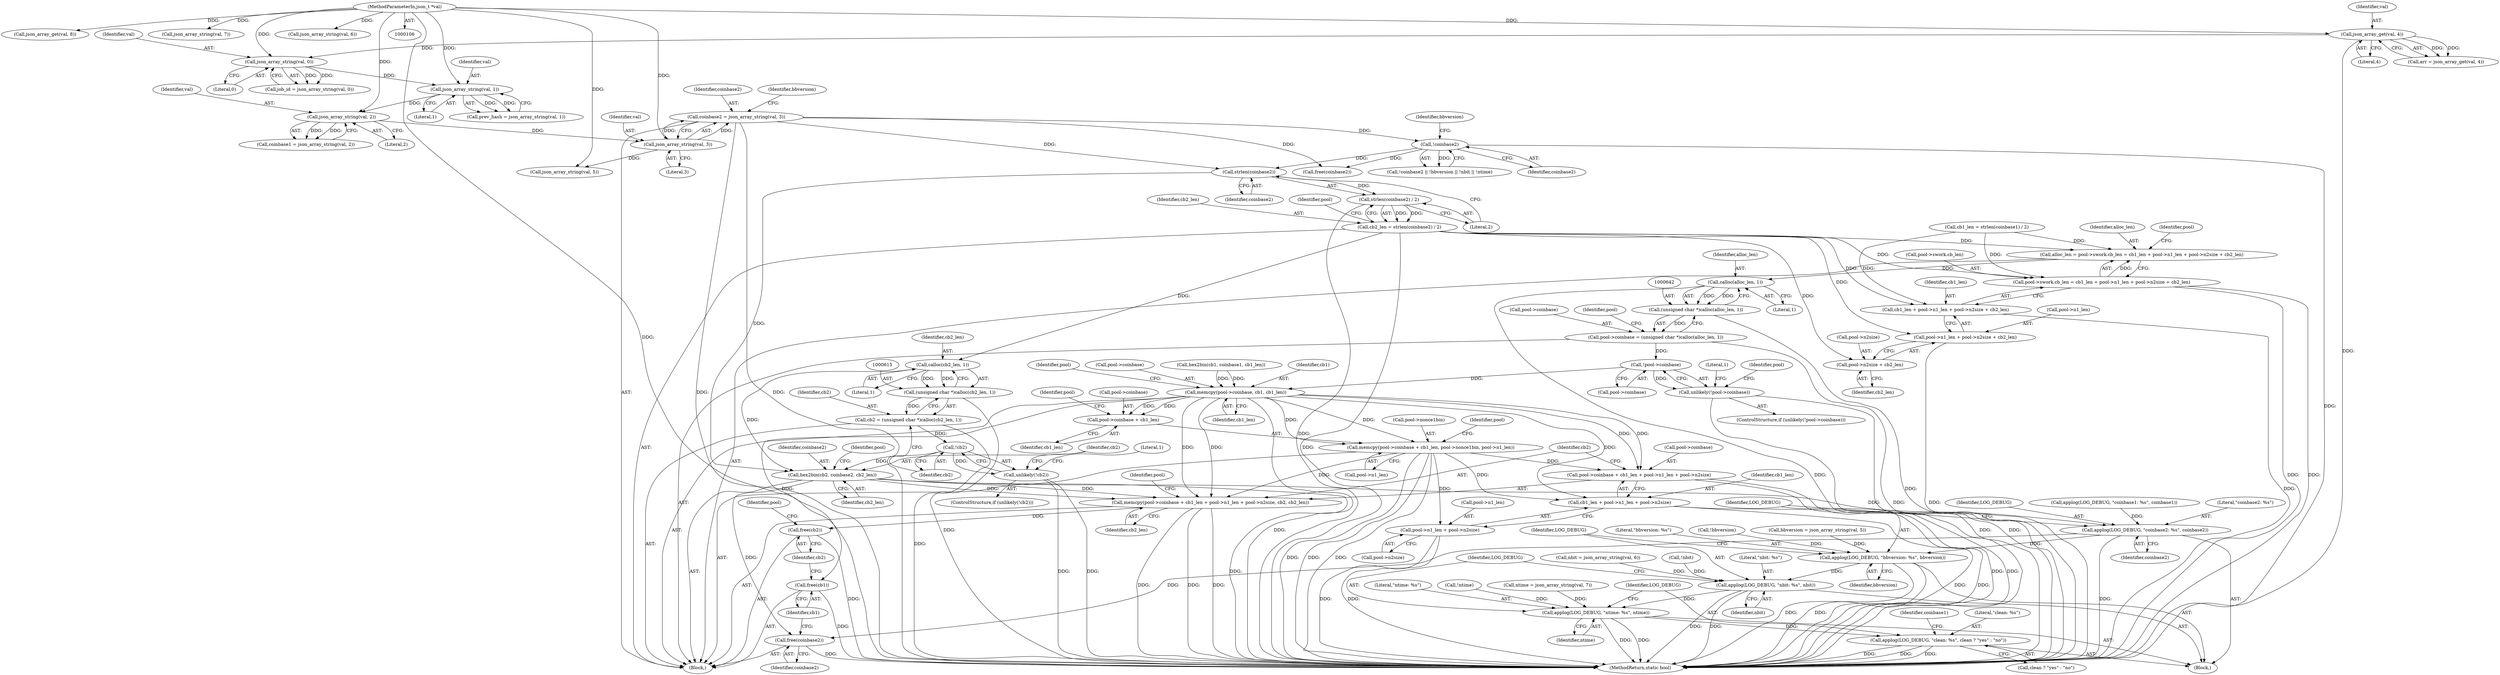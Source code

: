 digraph "0_sgminer_910c36089940e81fb85c65b8e63dcd2fac71470c@API" {
"1000298" [label="(Call,strlen(coinbase2))"];
"1000163" [label="(Call,coinbase2 = json_array_string(val, 3))"];
"1000165" [label="(Call,json_array_string(val, 3))"];
"1000160" [label="(Call,json_array_string(val, 2))"];
"1000155" [label="(Call,json_array_string(val, 1))"];
"1000150" [label="(Call,json_array_string(val, 0))"];
"1000133" [label="(Call,json_array_get(val, 4))"];
"1000108" [label="(MethodParameterIn,json_t *val)"];
"1000200" [label="(Call,!coinbase2)"];
"1000297" [label="(Call,strlen(coinbase2) / 2)"];
"1000295" [label="(Call,cb2_len = strlen(coinbase2) / 2)"];
"1000329" [label="(Call,alloc_len = pool->swork.cb_len = cb1_len + pool->n1_len + pool->n2size + cb2_len)"];
"1000643" [label="(Call,calloc(alloc_len, 1))"];
"1000641" [label="(Call,(unsigned char *)calloc(alloc_len, 1))"];
"1000637" [label="(Call,pool->coinbase = (unsigned char *)calloc(alloc_len, 1))"];
"1000648" [label="(Call,!pool->coinbase)"];
"1000647" [label="(Call,unlikely(!pool->coinbase))"];
"1000655" [label="(Call,memcpy(pool->coinbase, cb1, cb1_len))"];
"1000661" [label="(Call,memcpy(pool->coinbase + cb1_len, pool->nonce1bin, pool->n1_len))"];
"1000673" [label="(Call,memcpy(pool->coinbase + cb1_len + pool->n1_len + pool->n2size, cb2, cb2_len))"];
"1000738" [label="(Call,free(cb2))"];
"1000674" [label="(Call,pool->coinbase + cb1_len + pool->n1_len + pool->n2size)"];
"1000678" [label="(Call,cb1_len + pool->n1_len + pool->n2size)"];
"1000680" [label="(Call,pool->n1_len + pool->n2size)"];
"1000662" [label="(Call,pool->coinbase + cb1_len)"];
"1000736" [label="(Call,free(cb1))"];
"1000331" [label="(Call,pool->swork.cb_len = cb1_len + pool->n1_len + pool->n2size + cb2_len)"];
"1000337" [label="(Call,cb1_len + pool->n1_len + pool->n2size + cb2_len)"];
"1000339" [label="(Call,pool->n1_len + pool->n2size + cb2_len)"];
"1000343" [label="(Call,pool->n2size + cb2_len)"];
"1000616" [label="(Call,calloc(cb2_len, 1))"];
"1000614" [label="(Call,(unsigned char *)calloc(cb2_len, 1))"];
"1000612" [label="(Call,cb2 = (unsigned char *)calloc(cb2_len, 1))"];
"1000621" [label="(Call,!cb2)"];
"1000620" [label="(Call,unlikely(!cb2))"];
"1000626" [label="(Call,hex2bin(cb2, coinbase2, cb2_len))"];
"1000709" [label="(Call,applog(LOG_DEBUG, \"coinbase2: %s\", coinbase2))"];
"1000713" [label="(Call,applog(LOG_DEBUG, \"bbversion: %s\", bbversion))"];
"1000717" [label="(Call,applog(LOG_DEBUG, \"nbit: %s\", nbit))"];
"1000721" [label="(Call,applog(LOG_DEBUG, \"ntime: %s\", ntime))"];
"1000725" [label="(Call,applog(LOG_DEBUG, \"clean: %s\", clean ? \"yes\" : \"no\"))"];
"1000734" [label="(Call,free(coinbase2))"];
"1000637" [label="(Call,pool->coinbase = (unsigned char *)calloc(alloc_len, 1))"];
"1000661" [label="(Call,memcpy(pool->coinbase + cb1_len, pool->nonce1bin, pool->n1_len))"];
"1000739" [label="(Identifier,cb2)"];
"1000148" [label="(Call,job_id = json_array_string(val, 0))"];
"1000668" [label="(Identifier,pool)"];
"1000673" [label="(Call,memcpy(pool->coinbase + cb1_len + pool->n1_len + pool->n2size, cb2, cb2_len))"];
"1000664" [label="(Identifier,pool)"];
"1000155" [label="(Call,json_array_string(val, 1))"];
"1000169" [label="(Identifier,bbversion)"];
"1000714" [label="(Identifier,LOG_DEBUG)"];
"1000656" [label="(Call,pool->coinbase)"];
"1000667" [label="(Call,pool->nonce1bin)"];
"1000736" [label="(Call,free(cb1))"];
"1000108" [label="(MethodParameterIn,json_t *val)"];
"1000679" [label="(Identifier,cb1_len)"];
"1000152" [label="(Literal,0)"];
"1000663" [label="(Call,pool->coinbase)"];
"1000687" [label="(Identifier,cb2)"];
"1000628" [label="(Identifier,coinbase2)"];
"1000161" [label="(Identifier,val)"];
"1000186" [label="(Call,json_array_get(val, 8))"];
"1000646" [label="(ControlStructure,if (unlikely(!pool->coinbase)))"];
"1000131" [label="(Call,arr = json_array_get(val, 4))"];
"1000705" [label="(Call,applog(LOG_DEBUG, \"coinbase1: %s\", coinbase1))"];
"1000204" [label="(Identifier,bbversion)"];
"1000295" [label="(Call,cb2_len = strlen(coinbase2) / 2)"];
"1000614" [label="(Call,(unsigned char *)calloc(cb2_len, 1))"];
"1000329" [label="(Call,alloc_len = pool->swork.cb_len = cb1_len + pool->n1_len + pool->n2size + cb2_len)"];
"1000621" [label="(Call,!cb2)"];
"1000718" [label="(Identifier,LOG_DEBUG)"];
"1000350" [label="(Identifier,pool)"];
"1000632" [label="(Identifier,pool)"];
"1000613" [label="(Identifier,cb2)"];
"1000167" [label="(Literal,3)"];
"1000157" [label="(Literal,1)"];
"1000660" [label="(Identifier,cb1_len)"];
"1000300" [label="(Literal,2)"];
"1000723" [label="(Literal,\"ntime: %s\")"];
"1000733" [label="(Identifier,coinbase1)"];
"1000624" [label="(Literal,1)"];
"1000676" [label="(Identifier,pool)"];
"1000735" [label="(Identifier,coinbase2)"];
"1000647" [label="(Call,unlikely(!pool->coinbase))"];
"1000618" [label="(Literal,1)"];
"1000617" [label="(Identifier,cb2_len)"];
"1000203" [label="(Call,!bbversion)"];
"1000296" [label="(Identifier,cb2_len)"];
"1000657" [label="(Identifier,pool)"];
"1000681" [label="(Call,pool->n1_len)"];
"1000717" [label="(Call,applog(LOG_DEBUG, \"nbit: %s\", nbit))"];
"1000612" [label="(Call,cb2 = (unsigned char *)calloc(cb2_len, 1))"];
"1000711" [label="(Literal,\"coinbase2: %s\")"];
"1000737" [label="(Identifier,cb1)"];
"1000225" [label="(Call,free(coinbase2))"];
"1000622" [label="(Identifier,cb2)"];
"1000655" [label="(Call,memcpy(pool->coinbase, cb1, cb1_len))"];
"1000162" [label="(Literal,2)"];
"1000200" [label="(Call,!coinbase2)"];
"1000680" [label="(Call,pool->n1_len + pool->n2size)"];
"1000299" [label="(Identifier,coinbase2)"];
"1000641" [label="(Call,(unsigned char *)calloc(alloc_len, 1))"];
"1000337" [label="(Call,cb1_len + pool->n1_len + pool->n2size + cb2_len)"];
"1000153" [label="(Call,prev_hash = json_array_string(val, 1))"];
"1000629" [label="(Identifier,cb2_len)"];
"1000150" [label="(Call,json_array_string(val, 0))"];
"1000160" [label="(Call,json_array_string(val, 2))"];
"1000164" [label="(Identifier,coinbase2)"];
"1000619" [label="(ControlStructure,if (unlikely(!cb2)))"];
"1000165" [label="(Call,json_array_string(val, 3))"];
"1000696" [label="(Block,)"];
"1000199" [label="(Call,!coinbase2 || !bbversion || !nbit || !ntime)"];
"1000692" [label="(Identifier,pool)"];
"1000649" [label="(Call,pool->coinbase)"];
"1000662" [label="(Call,pool->coinbase + cb1_len)"];
"1000710" [label="(Identifier,LOG_DEBUG)"];
"1000659" [label="(Identifier,cb1)"];
"1000709" [label="(Call,applog(LOG_DEBUG, \"coinbase2: %s\", coinbase2))"];
"1000688" [label="(Identifier,cb2_len)"];
"1000675" [label="(Call,pool->coinbase)"];
"1000339" [label="(Call,pool->n1_len + pool->n2size + cb2_len)"];
"1000344" [label="(Call,pool->n2size)"];
"1000168" [label="(Call,bbversion = json_array_string(val, 5))"];
"1000670" [label="(Call,pool->n1_len)"];
"1000616" [label="(Call,calloc(cb2_len, 1))"];
"1000678" [label="(Call,cb1_len + pool->n1_len + pool->n2size)"];
"1000738" [label="(Call,free(cb2))"];
"1000721" [label="(Call,applog(LOG_DEBUG, \"ntime: %s\", ntime))"];
"1000666" [label="(Identifier,cb1_len)"];
"1000330" [label="(Identifier,alloc_len)"];
"1000298" [label="(Call,strlen(coinbase2))"];
"1000170" [label="(Call,json_array_string(val, 5))"];
"1000206" [label="(Call,!nbit)"];
"1000727" [label="(Literal,\"clean: %s\")"];
"1000180" [label="(Call,json_array_string(val, 7))"];
"1000620" [label="(Call,unlikely(!cb2))"];
"1000712" [label="(Identifier,coinbase2)"];
"1000719" [label="(Literal,\"nbit: %s\")"];
"1000674" [label="(Call,pool->coinbase + cb1_len + pool->n1_len + pool->n2size)"];
"1000173" [label="(Call,nbit = json_array_string(val, 6))"];
"1000716" [label="(Identifier,bbversion)"];
"1000343" [label="(Call,pool->n2size + cb2_len)"];
"1000715" [label="(Literal,\"bbversion: %s\")"];
"1000338" [label="(Identifier,cb1_len)"];
"1000653" [label="(Literal,1)"];
"1000158" [label="(Call,coinbase1 = json_array_string(val, 2))"];
"1000645" [label="(Literal,1)"];
"1000347" [label="(Identifier,cb2_len)"];
"1000297" [label="(Call,strlen(coinbase2) / 2)"];
"1000728" [label="(Call,clean ? \"yes\" : \"no\")"];
"1000331" [label="(Call,pool->swork.cb_len = cb1_len + pool->n1_len + pool->n2size + cb2_len)"];
"1000135" [label="(Literal,4)"];
"1000201" [label="(Identifier,coinbase2)"];
"1000713" [label="(Call,applog(LOG_DEBUG, \"bbversion: %s\", bbversion))"];
"1000650" [label="(Identifier,pool)"];
"1000175" [label="(Call,json_array_string(val, 6))"];
"1000340" [label="(Call,pool->n1_len)"];
"1000208" [label="(Call,!ntime)"];
"1000163" [label="(Call,coinbase2 = json_array_string(val, 3))"];
"1000638" [label="(Call,pool->coinbase)"];
"1000109" [label="(Block,)"];
"1000166" [label="(Identifier,val)"];
"1000627" [label="(Identifier,cb2)"];
"1000178" [label="(Call,ntime = json_array_string(val, 7))"];
"1000720" [label="(Identifier,nbit)"];
"1000684" [label="(Call,pool->n2size)"];
"1000151" [label="(Identifier,val)"];
"1000734" [label="(Call,free(coinbase2))"];
"1000289" [label="(Call,cb1_len = strlen(coinbase1) / 2)"];
"1000608" [label="(Call,hex2bin(cb1, coinbase1, cb1_len))"];
"1000725" [label="(Call,applog(LOG_DEBUG, \"clean: %s\", clean ? \"yes\" : \"no\"))"];
"1000724" [label="(Identifier,ntime)"];
"1000643" [label="(Call,calloc(alloc_len, 1))"];
"1000648" [label="(Call,!pool->coinbase)"];
"1000644" [label="(Identifier,alloc_len)"];
"1000332" [label="(Call,pool->swork.cb_len)"];
"1000156" [label="(Identifier,val)"];
"1000304" [label="(Identifier,pool)"];
"1000133" [label="(Call,json_array_get(val, 4))"];
"1000759" [label="(MethodReturn,static bool)"];
"1000742" [label="(Identifier,pool)"];
"1000726" [label="(Identifier,LOG_DEBUG)"];
"1000626" [label="(Call,hex2bin(cb2, coinbase2, cb2_len))"];
"1000722" [label="(Identifier,LOG_DEBUG)"];
"1000134" [label="(Identifier,val)"];
"1000298" -> "1000297"  [label="AST: "];
"1000298" -> "1000299"  [label="CFG: "];
"1000299" -> "1000298"  [label="AST: "];
"1000300" -> "1000298"  [label="CFG: "];
"1000298" -> "1000297"  [label="DDG: "];
"1000163" -> "1000298"  [label="DDG: "];
"1000200" -> "1000298"  [label="DDG: "];
"1000298" -> "1000626"  [label="DDG: "];
"1000163" -> "1000109"  [label="AST: "];
"1000163" -> "1000165"  [label="CFG: "];
"1000164" -> "1000163"  [label="AST: "];
"1000165" -> "1000163"  [label="AST: "];
"1000169" -> "1000163"  [label="CFG: "];
"1000163" -> "1000759"  [label="DDG: "];
"1000163" -> "1000759"  [label="DDG: "];
"1000165" -> "1000163"  [label="DDG: "];
"1000165" -> "1000163"  [label="DDG: "];
"1000163" -> "1000200"  [label="DDG: "];
"1000163" -> "1000225"  [label="DDG: "];
"1000165" -> "1000167"  [label="CFG: "];
"1000166" -> "1000165"  [label="AST: "];
"1000167" -> "1000165"  [label="AST: "];
"1000160" -> "1000165"  [label="DDG: "];
"1000108" -> "1000165"  [label="DDG: "];
"1000165" -> "1000170"  [label="DDG: "];
"1000160" -> "1000158"  [label="AST: "];
"1000160" -> "1000162"  [label="CFG: "];
"1000161" -> "1000160"  [label="AST: "];
"1000162" -> "1000160"  [label="AST: "];
"1000158" -> "1000160"  [label="CFG: "];
"1000160" -> "1000158"  [label="DDG: "];
"1000160" -> "1000158"  [label="DDG: "];
"1000155" -> "1000160"  [label="DDG: "];
"1000108" -> "1000160"  [label="DDG: "];
"1000155" -> "1000153"  [label="AST: "];
"1000155" -> "1000157"  [label="CFG: "];
"1000156" -> "1000155"  [label="AST: "];
"1000157" -> "1000155"  [label="AST: "];
"1000153" -> "1000155"  [label="CFG: "];
"1000155" -> "1000153"  [label="DDG: "];
"1000155" -> "1000153"  [label="DDG: "];
"1000150" -> "1000155"  [label="DDG: "];
"1000108" -> "1000155"  [label="DDG: "];
"1000150" -> "1000148"  [label="AST: "];
"1000150" -> "1000152"  [label="CFG: "];
"1000151" -> "1000150"  [label="AST: "];
"1000152" -> "1000150"  [label="AST: "];
"1000148" -> "1000150"  [label="CFG: "];
"1000150" -> "1000148"  [label="DDG: "];
"1000150" -> "1000148"  [label="DDG: "];
"1000133" -> "1000150"  [label="DDG: "];
"1000108" -> "1000150"  [label="DDG: "];
"1000133" -> "1000131"  [label="AST: "];
"1000133" -> "1000135"  [label="CFG: "];
"1000134" -> "1000133"  [label="AST: "];
"1000135" -> "1000133"  [label="AST: "];
"1000131" -> "1000133"  [label="CFG: "];
"1000133" -> "1000759"  [label="DDG: "];
"1000133" -> "1000131"  [label="DDG: "];
"1000133" -> "1000131"  [label="DDG: "];
"1000108" -> "1000133"  [label="DDG: "];
"1000108" -> "1000106"  [label="AST: "];
"1000108" -> "1000759"  [label="DDG: "];
"1000108" -> "1000170"  [label="DDG: "];
"1000108" -> "1000175"  [label="DDG: "];
"1000108" -> "1000180"  [label="DDG: "];
"1000108" -> "1000186"  [label="DDG: "];
"1000200" -> "1000199"  [label="AST: "];
"1000200" -> "1000201"  [label="CFG: "];
"1000201" -> "1000200"  [label="AST: "];
"1000204" -> "1000200"  [label="CFG: "];
"1000199" -> "1000200"  [label="CFG: "];
"1000200" -> "1000759"  [label="DDG: "];
"1000200" -> "1000199"  [label="DDG: "];
"1000200" -> "1000225"  [label="DDG: "];
"1000297" -> "1000295"  [label="AST: "];
"1000297" -> "1000300"  [label="CFG: "];
"1000300" -> "1000297"  [label="AST: "];
"1000295" -> "1000297"  [label="CFG: "];
"1000297" -> "1000759"  [label="DDG: "];
"1000297" -> "1000295"  [label="DDG: "];
"1000297" -> "1000295"  [label="DDG: "];
"1000295" -> "1000109"  [label="AST: "];
"1000296" -> "1000295"  [label="AST: "];
"1000304" -> "1000295"  [label="CFG: "];
"1000295" -> "1000759"  [label="DDG: "];
"1000295" -> "1000329"  [label="DDG: "];
"1000295" -> "1000331"  [label="DDG: "];
"1000295" -> "1000337"  [label="DDG: "];
"1000295" -> "1000339"  [label="DDG: "];
"1000295" -> "1000343"  [label="DDG: "];
"1000295" -> "1000616"  [label="DDG: "];
"1000329" -> "1000109"  [label="AST: "];
"1000329" -> "1000331"  [label="CFG: "];
"1000330" -> "1000329"  [label="AST: "];
"1000331" -> "1000329"  [label="AST: "];
"1000350" -> "1000329"  [label="CFG: "];
"1000331" -> "1000329"  [label="DDG: "];
"1000289" -> "1000329"  [label="DDG: "];
"1000329" -> "1000643"  [label="DDG: "];
"1000643" -> "1000641"  [label="AST: "];
"1000643" -> "1000645"  [label="CFG: "];
"1000644" -> "1000643"  [label="AST: "];
"1000645" -> "1000643"  [label="AST: "];
"1000641" -> "1000643"  [label="CFG: "];
"1000643" -> "1000759"  [label="DDG: "];
"1000643" -> "1000641"  [label="DDG: "];
"1000643" -> "1000641"  [label="DDG: "];
"1000641" -> "1000637"  [label="AST: "];
"1000642" -> "1000641"  [label="AST: "];
"1000637" -> "1000641"  [label="CFG: "];
"1000641" -> "1000759"  [label="DDG: "];
"1000641" -> "1000637"  [label="DDG: "];
"1000637" -> "1000109"  [label="AST: "];
"1000638" -> "1000637"  [label="AST: "];
"1000650" -> "1000637"  [label="CFG: "];
"1000637" -> "1000759"  [label="DDG: "];
"1000637" -> "1000648"  [label="DDG: "];
"1000648" -> "1000647"  [label="AST: "];
"1000648" -> "1000649"  [label="CFG: "];
"1000649" -> "1000648"  [label="AST: "];
"1000647" -> "1000648"  [label="CFG: "];
"1000648" -> "1000647"  [label="DDG: "];
"1000648" -> "1000655"  [label="DDG: "];
"1000647" -> "1000646"  [label="AST: "];
"1000653" -> "1000647"  [label="CFG: "];
"1000657" -> "1000647"  [label="CFG: "];
"1000647" -> "1000759"  [label="DDG: "];
"1000647" -> "1000759"  [label="DDG: "];
"1000655" -> "1000109"  [label="AST: "];
"1000655" -> "1000660"  [label="CFG: "];
"1000656" -> "1000655"  [label="AST: "];
"1000659" -> "1000655"  [label="AST: "];
"1000660" -> "1000655"  [label="AST: "];
"1000664" -> "1000655"  [label="CFG: "];
"1000655" -> "1000759"  [label="DDG: "];
"1000608" -> "1000655"  [label="DDG: "];
"1000608" -> "1000655"  [label="DDG: "];
"1000655" -> "1000661"  [label="DDG: "];
"1000655" -> "1000661"  [label="DDG: "];
"1000655" -> "1000662"  [label="DDG: "];
"1000655" -> "1000662"  [label="DDG: "];
"1000655" -> "1000673"  [label="DDG: "];
"1000655" -> "1000673"  [label="DDG: "];
"1000655" -> "1000674"  [label="DDG: "];
"1000655" -> "1000674"  [label="DDG: "];
"1000655" -> "1000678"  [label="DDG: "];
"1000655" -> "1000736"  [label="DDG: "];
"1000661" -> "1000109"  [label="AST: "];
"1000661" -> "1000670"  [label="CFG: "];
"1000662" -> "1000661"  [label="AST: "];
"1000667" -> "1000661"  [label="AST: "];
"1000670" -> "1000661"  [label="AST: "];
"1000676" -> "1000661"  [label="CFG: "];
"1000661" -> "1000759"  [label="DDG: "];
"1000661" -> "1000759"  [label="DDG: "];
"1000661" -> "1000759"  [label="DDG: "];
"1000661" -> "1000673"  [label="DDG: "];
"1000661" -> "1000674"  [label="DDG: "];
"1000661" -> "1000678"  [label="DDG: "];
"1000661" -> "1000680"  [label="DDG: "];
"1000673" -> "1000109"  [label="AST: "];
"1000673" -> "1000688"  [label="CFG: "];
"1000674" -> "1000673"  [label="AST: "];
"1000687" -> "1000673"  [label="AST: "];
"1000688" -> "1000673"  [label="AST: "];
"1000692" -> "1000673"  [label="CFG: "];
"1000673" -> "1000759"  [label="DDG: "];
"1000673" -> "1000759"  [label="DDG: "];
"1000673" -> "1000759"  [label="DDG: "];
"1000626" -> "1000673"  [label="DDG: "];
"1000626" -> "1000673"  [label="DDG: "];
"1000673" -> "1000738"  [label="DDG: "];
"1000738" -> "1000109"  [label="AST: "];
"1000738" -> "1000739"  [label="CFG: "];
"1000739" -> "1000738"  [label="AST: "];
"1000742" -> "1000738"  [label="CFG: "];
"1000738" -> "1000759"  [label="DDG: "];
"1000674" -> "1000678"  [label="CFG: "];
"1000675" -> "1000674"  [label="AST: "];
"1000678" -> "1000674"  [label="AST: "];
"1000687" -> "1000674"  [label="CFG: "];
"1000674" -> "1000759"  [label="DDG: "];
"1000674" -> "1000759"  [label="DDG: "];
"1000678" -> "1000680"  [label="CFG: "];
"1000679" -> "1000678"  [label="AST: "];
"1000680" -> "1000678"  [label="AST: "];
"1000678" -> "1000759"  [label="DDG: "];
"1000678" -> "1000759"  [label="DDG: "];
"1000680" -> "1000684"  [label="CFG: "];
"1000681" -> "1000680"  [label="AST: "];
"1000684" -> "1000680"  [label="AST: "];
"1000680" -> "1000759"  [label="DDG: "];
"1000680" -> "1000759"  [label="DDG: "];
"1000662" -> "1000666"  [label="CFG: "];
"1000663" -> "1000662"  [label="AST: "];
"1000666" -> "1000662"  [label="AST: "];
"1000668" -> "1000662"  [label="CFG: "];
"1000736" -> "1000109"  [label="AST: "];
"1000736" -> "1000737"  [label="CFG: "];
"1000737" -> "1000736"  [label="AST: "];
"1000739" -> "1000736"  [label="CFG: "];
"1000736" -> "1000759"  [label="DDG: "];
"1000331" -> "1000337"  [label="CFG: "];
"1000332" -> "1000331"  [label="AST: "];
"1000337" -> "1000331"  [label="AST: "];
"1000331" -> "1000759"  [label="DDG: "];
"1000331" -> "1000759"  [label="DDG: "];
"1000289" -> "1000331"  [label="DDG: "];
"1000337" -> "1000339"  [label="CFG: "];
"1000338" -> "1000337"  [label="AST: "];
"1000339" -> "1000337"  [label="AST: "];
"1000337" -> "1000759"  [label="DDG: "];
"1000289" -> "1000337"  [label="DDG: "];
"1000339" -> "1000343"  [label="CFG: "];
"1000340" -> "1000339"  [label="AST: "];
"1000343" -> "1000339"  [label="AST: "];
"1000339" -> "1000759"  [label="DDG: "];
"1000343" -> "1000347"  [label="CFG: "];
"1000344" -> "1000343"  [label="AST: "];
"1000347" -> "1000343"  [label="AST: "];
"1000616" -> "1000614"  [label="AST: "];
"1000616" -> "1000618"  [label="CFG: "];
"1000617" -> "1000616"  [label="AST: "];
"1000618" -> "1000616"  [label="AST: "];
"1000614" -> "1000616"  [label="CFG: "];
"1000616" -> "1000614"  [label="DDG: "];
"1000616" -> "1000614"  [label="DDG: "];
"1000616" -> "1000626"  [label="DDG: "];
"1000614" -> "1000612"  [label="AST: "];
"1000615" -> "1000614"  [label="AST: "];
"1000612" -> "1000614"  [label="CFG: "];
"1000614" -> "1000759"  [label="DDG: "];
"1000614" -> "1000612"  [label="DDG: "];
"1000612" -> "1000109"  [label="AST: "];
"1000613" -> "1000612"  [label="AST: "];
"1000622" -> "1000612"  [label="CFG: "];
"1000612" -> "1000759"  [label="DDG: "];
"1000612" -> "1000621"  [label="DDG: "];
"1000621" -> "1000620"  [label="AST: "];
"1000621" -> "1000622"  [label="CFG: "];
"1000622" -> "1000621"  [label="AST: "];
"1000620" -> "1000621"  [label="CFG: "];
"1000621" -> "1000620"  [label="DDG: "];
"1000621" -> "1000626"  [label="DDG: "];
"1000620" -> "1000619"  [label="AST: "];
"1000624" -> "1000620"  [label="CFG: "];
"1000627" -> "1000620"  [label="CFG: "];
"1000620" -> "1000759"  [label="DDG: "];
"1000620" -> "1000759"  [label="DDG: "];
"1000626" -> "1000109"  [label="AST: "];
"1000626" -> "1000629"  [label="CFG: "];
"1000627" -> "1000626"  [label="AST: "];
"1000628" -> "1000626"  [label="AST: "];
"1000629" -> "1000626"  [label="AST: "];
"1000632" -> "1000626"  [label="CFG: "];
"1000626" -> "1000759"  [label="DDG: "];
"1000626" -> "1000709"  [label="DDG: "];
"1000626" -> "1000734"  [label="DDG: "];
"1000709" -> "1000696"  [label="AST: "];
"1000709" -> "1000712"  [label="CFG: "];
"1000710" -> "1000709"  [label="AST: "];
"1000711" -> "1000709"  [label="AST: "];
"1000712" -> "1000709"  [label="AST: "];
"1000714" -> "1000709"  [label="CFG: "];
"1000709" -> "1000759"  [label="DDG: "];
"1000705" -> "1000709"  [label="DDG: "];
"1000709" -> "1000713"  [label="DDG: "];
"1000709" -> "1000734"  [label="DDG: "];
"1000713" -> "1000696"  [label="AST: "];
"1000713" -> "1000716"  [label="CFG: "];
"1000714" -> "1000713"  [label="AST: "];
"1000715" -> "1000713"  [label="AST: "];
"1000716" -> "1000713"  [label="AST: "];
"1000718" -> "1000713"  [label="CFG: "];
"1000713" -> "1000759"  [label="DDG: "];
"1000713" -> "1000759"  [label="DDG: "];
"1000168" -> "1000713"  [label="DDG: "];
"1000203" -> "1000713"  [label="DDG: "];
"1000713" -> "1000717"  [label="DDG: "];
"1000717" -> "1000696"  [label="AST: "];
"1000717" -> "1000720"  [label="CFG: "];
"1000718" -> "1000717"  [label="AST: "];
"1000719" -> "1000717"  [label="AST: "];
"1000720" -> "1000717"  [label="AST: "];
"1000722" -> "1000717"  [label="CFG: "];
"1000717" -> "1000759"  [label="DDG: "];
"1000717" -> "1000759"  [label="DDG: "];
"1000206" -> "1000717"  [label="DDG: "];
"1000173" -> "1000717"  [label="DDG: "];
"1000717" -> "1000721"  [label="DDG: "];
"1000721" -> "1000696"  [label="AST: "];
"1000721" -> "1000724"  [label="CFG: "];
"1000722" -> "1000721"  [label="AST: "];
"1000723" -> "1000721"  [label="AST: "];
"1000724" -> "1000721"  [label="AST: "];
"1000726" -> "1000721"  [label="CFG: "];
"1000721" -> "1000759"  [label="DDG: "];
"1000721" -> "1000759"  [label="DDG: "];
"1000208" -> "1000721"  [label="DDG: "];
"1000178" -> "1000721"  [label="DDG: "];
"1000721" -> "1000725"  [label="DDG: "];
"1000725" -> "1000696"  [label="AST: "];
"1000725" -> "1000728"  [label="CFG: "];
"1000726" -> "1000725"  [label="AST: "];
"1000727" -> "1000725"  [label="AST: "];
"1000728" -> "1000725"  [label="AST: "];
"1000733" -> "1000725"  [label="CFG: "];
"1000725" -> "1000759"  [label="DDG: "];
"1000725" -> "1000759"  [label="DDG: "];
"1000725" -> "1000759"  [label="DDG: "];
"1000734" -> "1000109"  [label="AST: "];
"1000734" -> "1000735"  [label="CFG: "];
"1000735" -> "1000734"  [label="AST: "];
"1000737" -> "1000734"  [label="CFG: "];
"1000734" -> "1000759"  [label="DDG: "];
}
